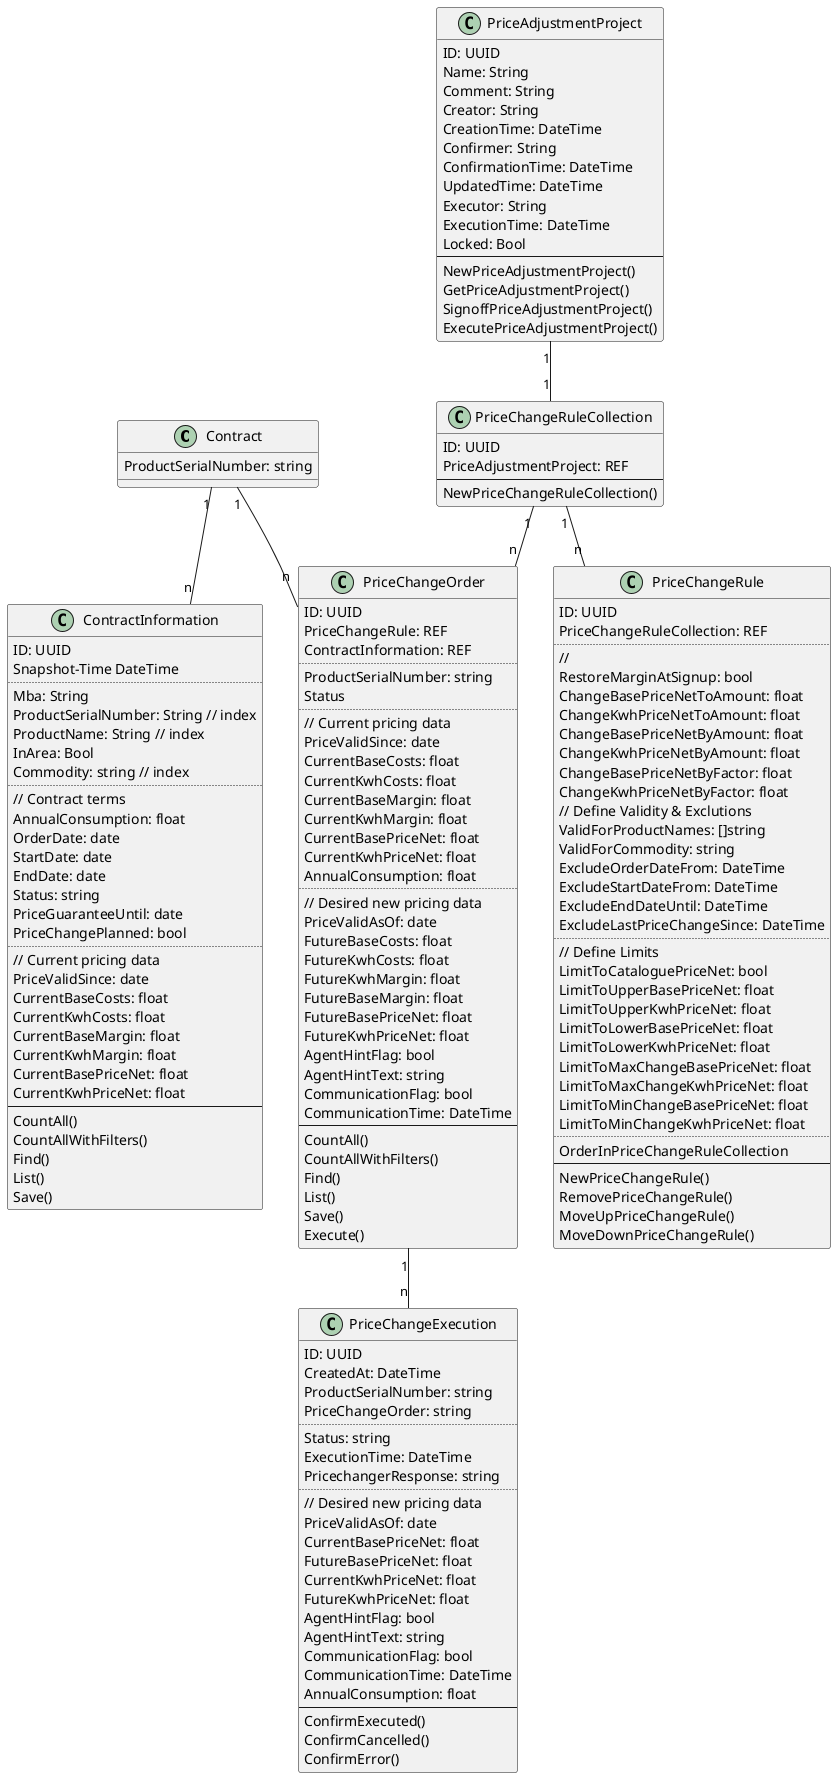 @startuml

class Contract {
  ProductSerialNumber: string
 }

class PriceAdjustmentProject {
  ID: UUID
  Name: String
  Comment: String
  Creator: String
  CreationTime: DateTime
  Confirmer: String
  ConfirmationTime: DateTime
  UpdatedTime: DateTime
  Executor: String
  ExecutionTime: DateTime
  Locked: Bool
  --
  NewPriceAdjustmentProject()
  GetPriceAdjustmentProject()
  SignoffPriceAdjustmentProject()
  ExecutePriceAdjustmentProject()
}

class PriceChangeRuleCollection {
    ID: UUID
    PriceAdjustmentProject: REF
    --
    NewPriceChangeRuleCollection()
}

class PriceChangeRule {
    ID: UUID
    PriceChangeRuleCollection: REF
    ..
    //
    RestoreMarginAtSignup: bool
    ChangeBasePriceNetToAmount: float
    ChangeKwhPriceNetToAmount: float
    ChangeBasePriceNetByAmount: float
    ChangeKwhPriceNetByAmount: float
    ChangeBasePriceNetByFactor: float
    ChangeKwhPriceNetByFactor: float
    // Define Validity & Exclutions
	ValidForProductNames: []string
	ValidForCommodity: string
	ExcludeOrderDateFrom: DateTime
	ExcludeStartDateFrom: DateTime
	ExcludeEndDateUntil: DateTime
	ExcludeLastPriceChangeSince: DateTime
	..
	// Define Limits
	LimitToCataloguePriceNet: bool
	LimitToUpperBasePriceNet: float
	LimitToUpperKwhPriceNet: float
	LimitToLowerBasePriceNet: float
	LimitToLowerKwhPriceNet: float
	LimitToMaxChangeBasePriceNet: float
	LimitToMaxChangeKwhPriceNet: float
	LimitToMinChangeBasePriceNet: float
    LimitToMinChangeKwhPriceNet: float
    ..
    OrderInPriceChangeRuleCollection
    --
    NewPriceChangeRule()
    RemovePriceChangeRule()
    MoveUpPriceChangeRule()
    MoveDownPriceChangeRule()
}

class ContractInformation {
    ID: UUID
    Snapshot-Time DateTime
    ..
    Mba: String
    ProductSerialNumber: String // index
    ProductName: String // index
    InArea: Bool
    Commodity: string // index
    ..
    // Contract terms
    AnnualConsumption: float
    OrderDate: date
    StartDate: date
    EndDate: date
    Status: string
    PriceGuaranteeUntil: date
    PriceChangePlanned: bool
    ..
    // Current pricing data
    PriceValidSince: date
    CurrentBaseCosts: float
    CurrentKwhCosts: float
    CurrentBaseMargin: float
    CurrentKwhMargin: float
    CurrentBasePriceNet: float
    CurrentKwhPriceNet: float
    --
    CountAll()
    CountAllWithFilters()
    Find()
    List()
    Save()
}

class PriceChangeOrder {
    ID: UUID
    PriceChangeRule: REF
    ContractInformation: REF
    ..
    ProductSerialNumber: string
    Status
    ..
    // Current pricing data
    PriceValidSince: date
    CurrentBaseCosts: float
    CurrentKwhCosts: float
    CurrentBaseMargin: float
    CurrentKwhMargin: float
    CurrentBasePriceNet: float
    CurrentKwhPriceNet: float
    AnnualConsumption: float
    ..
    // Desired new pricing data
    PriceValidAsOf: date
    FutureBaseCosts: float
    FutureKwhCosts: float
    FutureKwhMargin: float
    FutureBaseMargin: float
    FutureBasePriceNet: float
    FutureKwhPriceNet: float
    AgentHintFlag: bool
    AgentHintText: string
    CommunicationFlag: bool
    CommunicationTime: DateTime
    --
    CountAll()
    CountAllWithFilters()
    Find()
    List()
    Save()
    Execute()
}

class PriceChangeExecution {
    ID: UUID
    CreatedAt: DateTime
    ProductSerialNumber: string
    PriceChangeOrder: string
    ..
    Status: string
    ExecutionTime: DateTime
    PricechangerResponse: string
    ..
    // Desired new pricing data
    PriceValidAsOf: date
    CurrentBasePriceNet: float
    FutureBasePriceNet: float
    CurrentKwhPriceNet: float
    FutureKwhPriceNet: float
    AgentHintFlag: bool
    AgentHintText: string
    CommunicationFlag: bool
    CommunicationTime: DateTime
    AnnualConsumption: float
    --
    ConfirmExecuted()
    ConfirmCancelled()
    ConfirmError()
}

PriceAdjustmentProject "1" -- "1" PriceChangeRuleCollection
PriceChangeRuleCollection "1" -- "n" PriceChangeRule
PriceChangeRuleCollection "1" -- "n" PriceChangeOrder
Contract "1" -- "n" ContractInformation
Contract "1" -- "n" PriceChangeOrder
PriceChangeOrder "1" -- "n" PriceChangeExecution
@enduml
